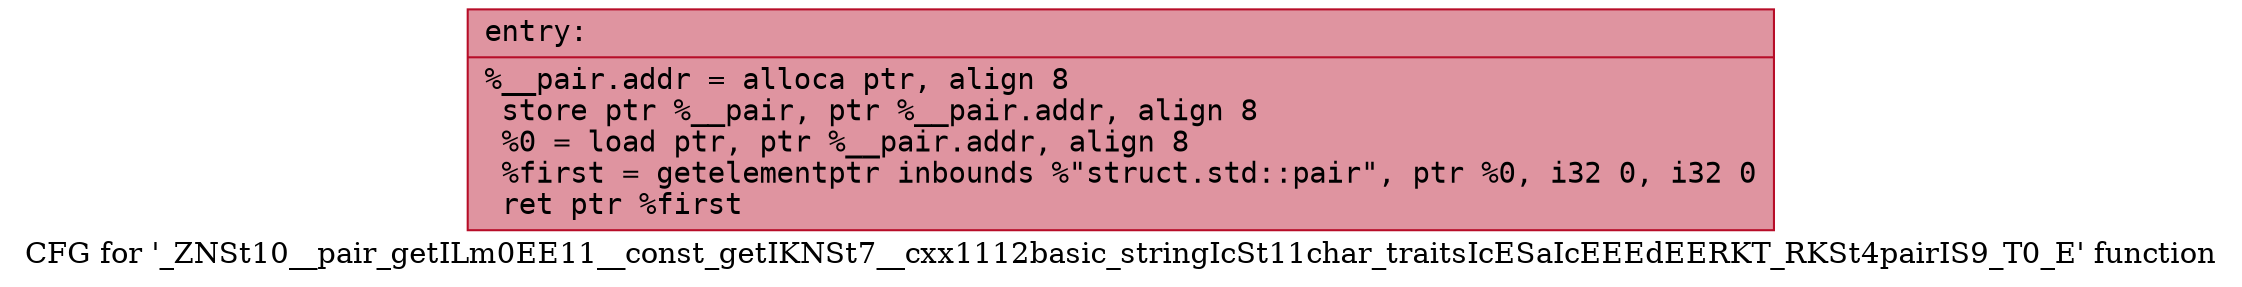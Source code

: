 digraph "CFG for '_ZNSt10__pair_getILm0EE11__const_getIKNSt7__cxx1112basic_stringIcSt11char_traitsIcESaIcEEEdEERKT_RKSt4pairIS9_T0_E' function" {
	label="CFG for '_ZNSt10__pair_getILm0EE11__const_getIKNSt7__cxx1112basic_stringIcSt11char_traitsIcESaIcEEEdEERKT_RKSt4pairIS9_T0_E' function";

	Node0x556bfe9e45d0 [shape=record,color="#b70d28ff", style=filled, fillcolor="#b70d2870" fontname="Courier",label="{entry:\l|  %__pair.addr = alloca ptr, align 8\l  store ptr %__pair, ptr %__pair.addr, align 8\l  %0 = load ptr, ptr %__pair.addr, align 8\l  %first = getelementptr inbounds %\"struct.std::pair\", ptr %0, i32 0, i32 0\l  ret ptr %first\l}"];
}

